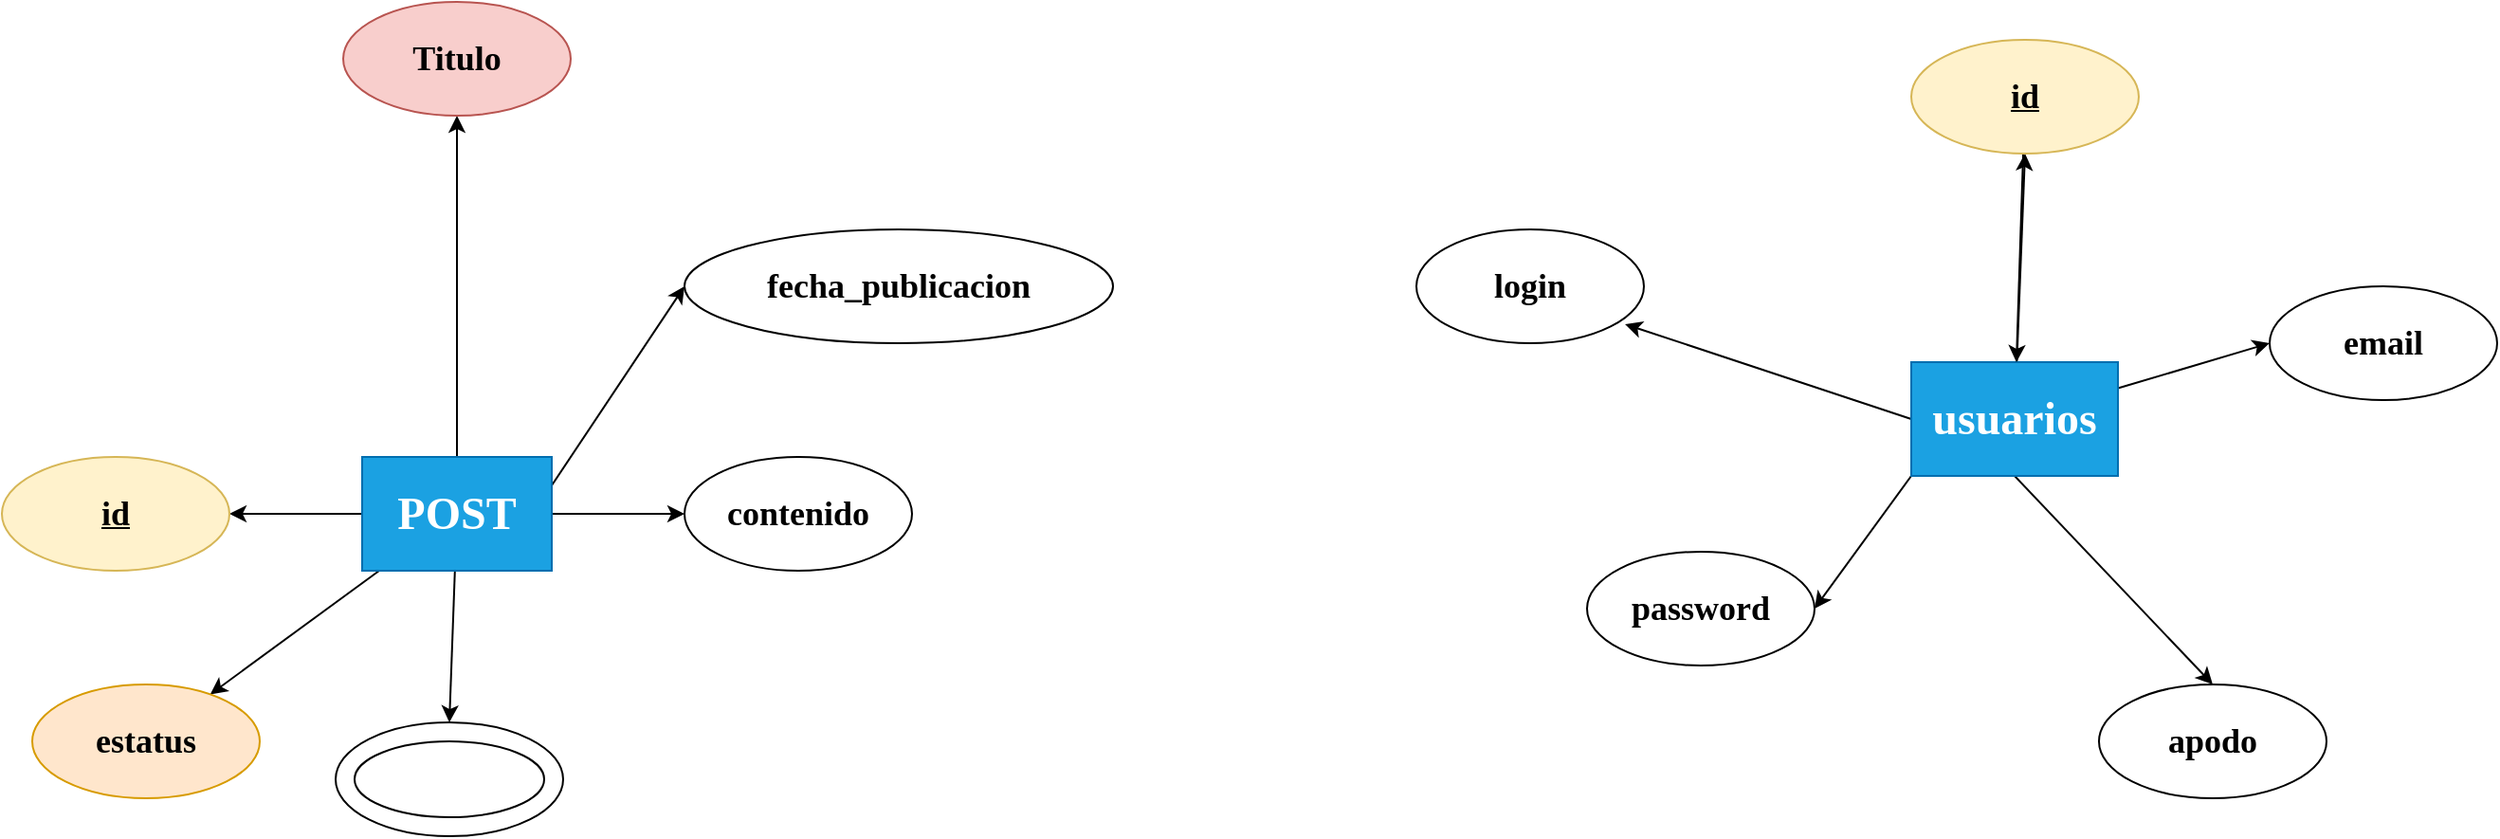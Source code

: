 <mxfile>
    <diagram id="kv2dZhu9A1cDMHJTARYv" name="Página-1">
        <mxGraphModel dx="1006" dy="626" grid="1" gridSize="10" guides="1" tooltips="1" connect="1" arrows="1" fold="1" page="1" pageScale="1" pageWidth="827" pageHeight="1169" math="0" shadow="0">
            <root>
                <mxCell id="0"/>
                <mxCell id="1" parent="0"/>
                <mxCell id="7" value="" style="edgeStyle=none;html=1;" edge="1" parent="1" source="2" target="6">
                    <mxGeometry relative="1" as="geometry"/>
                </mxCell>
                <mxCell id="9" value="" style="edgeStyle=none;html=1;" edge="1" parent="1" source="2" target="8">
                    <mxGeometry relative="1" as="geometry"/>
                </mxCell>
                <mxCell id="11" value="" style="edgeStyle=none;html=1;fontFamily=Comic Sans MS;fontColor=#000000;entryX=0.5;entryY=0;entryDx=0;entryDy=0;" edge="1" parent="1" source="2" target="10">
                    <mxGeometry relative="1" as="geometry">
                        <mxPoint x="412" y="600" as="targetPoint"/>
                    </mxGeometry>
                </mxCell>
                <mxCell id="20" value="" style="edgeStyle=none;html=1;fontFamily=Comic Sans MS;fontColor=#FFFFFF;" edge="1" parent="1" source="2" target="19">
                    <mxGeometry relative="1" as="geometry"/>
                </mxCell>
                <mxCell id="22" value="" style="edgeStyle=none;html=1;fontFamily=Comic Sans MS;fontColor=#000000;" edge="1" parent="1" source="2" target="21">
                    <mxGeometry relative="1" as="geometry"/>
                </mxCell>
                <mxCell id="25" style="edgeStyle=none;html=1;exitX=1;exitY=0.25;exitDx=0;exitDy=0;entryX=0;entryY=0.5;entryDx=0;entryDy=0;fontFamily=Comic Sans MS;fontColor=#000000;" edge="1" parent="1" source="2" target="24">
                    <mxGeometry relative="1" as="geometry"/>
                </mxCell>
                <mxCell id="2" value="&lt;h1&gt;&lt;font face=&quot;Comic Sans MS&quot;&gt;POST&lt;/font&gt;&lt;/h1&gt;" style="whiteSpace=wrap;html=1;align=center;fillColor=#1ba1e2;fontColor=#ffffff;strokeColor=#006EAF;gradientColor=none;" vertex="1" parent="1">
                    <mxGeometry x="364" y="470" width="100" height="60" as="geometry"/>
                </mxCell>
                <mxCell id="6" value="&lt;h2&gt;&lt;font face=&quot;Comic Sans MS&quot; color=&quot;#000000&quot;&gt;Titulo&lt;/font&gt;&lt;/h2&gt;" style="ellipse;whiteSpace=wrap;html=1;fillColor=#f8cecc;strokeColor=#b85450;" vertex="1" parent="1">
                    <mxGeometry x="354" y="230" width="120" height="60" as="geometry"/>
                </mxCell>
                <mxCell id="8" value="&lt;h2&gt;&lt;font color=&quot;#000000&quot; face=&quot;Comic Sans MS&quot;&gt;&lt;u&gt;id&lt;/u&gt;&lt;/font&gt;&lt;/h2&gt;" style="ellipse;whiteSpace=wrap;html=1;fillColor=#fff2cc;strokeColor=#d6b656;" vertex="1" parent="1">
                    <mxGeometry x="174" y="470" width="120" height="60" as="geometry"/>
                </mxCell>
                <mxCell id="10" value="" style="ellipse;whiteSpace=wrap;html=1;" vertex="1" parent="1">
                    <mxGeometry x="350" y="610" width="120" height="60" as="geometry"/>
                </mxCell>
                <mxCell id="12" value="&lt;h3&gt;&lt;font color=&quot;#ffffff&quot;&gt;Etiquetas&lt;/font&gt;&lt;/h3&gt;" style="ellipse;whiteSpace=wrap;html=1;fontFamily=Comic Sans MS;fontColor=#000000;gradientColor=none;" vertex="1" parent="1">
                    <mxGeometry x="360" y="620" width="100" height="40" as="geometry"/>
                </mxCell>
                <mxCell id="19" value="&lt;h2&gt;&lt;font color=&quot;#000000&quot; face=&quot;Comic Sans MS&quot;&gt;estatus&lt;/font&gt;&lt;/h2&gt;" style="ellipse;whiteSpace=wrap;html=1;fillColor=#ffe6cc;strokeColor=#d79b00;" vertex="1" parent="1">
                    <mxGeometry x="190" y="590" width="120" height="60" as="geometry"/>
                </mxCell>
                <mxCell id="21" value="&lt;h2&gt;&lt;font face=&quot;Comic Sans MS&quot;&gt;contenido&lt;/font&gt;&lt;/h2&gt;" style="ellipse;whiteSpace=wrap;html=1;" vertex="1" parent="1">
                    <mxGeometry x="534" y="470" width="120" height="60" as="geometry"/>
                </mxCell>
                <mxCell id="24" value="&lt;h2&gt;&lt;font face=&quot;Comic Sans MS&quot;&gt;fecha_publicacion&lt;/font&gt;&lt;/h2&gt;" style="ellipse;whiteSpace=wrap;html=1;" vertex="1" parent="1">
                    <mxGeometry x="534" y="350" width="226" height="60" as="geometry"/>
                </mxCell>
                <mxCell id="39" style="edgeStyle=none;html=1;entryX=0.5;entryY=1;entryDx=0;entryDy=0;fontFamily=Comic Sans MS;fontColor=#000000;" edge="1" parent="1" source="26" target="38">
                    <mxGeometry relative="1" as="geometry"/>
                </mxCell>
                <mxCell id="44" style="edgeStyle=none;html=1;exitX=0;exitY=0.5;exitDx=0;exitDy=0;entryX=0.917;entryY=0.833;entryDx=0;entryDy=0;fontFamily=Comic Sans MS;fontColor=#000000;entryPerimeter=0;" edge="1" parent="1" source="26" target="40">
                    <mxGeometry relative="1" as="geometry"/>
                </mxCell>
                <mxCell id="45" style="edgeStyle=none;html=1;exitX=0;exitY=1;exitDx=0;exitDy=0;entryX=1;entryY=0.5;entryDx=0;entryDy=0;fontFamily=Comic Sans MS;fontColor=#000000;" edge="1" parent="1" source="26" target="41">
                    <mxGeometry relative="1" as="geometry"/>
                </mxCell>
                <mxCell id="46" style="edgeStyle=none;html=1;exitX=0.5;exitY=1;exitDx=0;exitDy=0;entryX=0.5;entryY=0;entryDx=0;entryDy=0;fontFamily=Comic Sans MS;fontColor=#000000;" edge="1" parent="1" source="26" target="42">
                    <mxGeometry relative="1" as="geometry"/>
                </mxCell>
                <mxCell id="47" style="edgeStyle=none;html=1;entryX=0;entryY=0.5;entryDx=0;entryDy=0;fontFamily=Comic Sans MS;fontColor=#000000;" edge="1" parent="1" source="26" target="43">
                    <mxGeometry relative="1" as="geometry"/>
                </mxCell>
                <mxCell id="26" value="&lt;h1&gt;usuarios&lt;/h1&gt;" style="whiteSpace=wrap;html=1;fontFamily=Comic Sans MS;fontColor=#ffffff;fillColor=#1ba1e2;strokeColor=#006EAF;" vertex="1" parent="1">
                    <mxGeometry x="1181" y="420" width="109" height="60" as="geometry"/>
                </mxCell>
                <mxCell id="48" value="" style="edgeStyle=none;html=1;fontFamily=Comic Sans MS;fontColor=#000000;" edge="1" parent="1" source="38" target="26">
                    <mxGeometry relative="1" as="geometry"/>
                </mxCell>
                <mxCell id="38" value="&lt;h2&gt;&lt;font color=&quot;#000000&quot; face=&quot;Comic Sans MS&quot;&gt;&lt;u&gt;id&lt;/u&gt;&lt;/font&gt;&lt;/h2&gt;" style="ellipse;whiteSpace=wrap;html=1;fillColor=#fff2cc;strokeColor=#d6b656;" vertex="1" parent="1">
                    <mxGeometry x="1181" y="250" width="120" height="60" as="geometry"/>
                </mxCell>
                <mxCell id="40" value="&lt;h2&gt;&lt;font face=&quot;Comic Sans MS&quot;&gt;login&lt;/font&gt;&lt;/h2&gt;" style="ellipse;whiteSpace=wrap;html=1;" vertex="1" parent="1">
                    <mxGeometry x="920" y="350" width="120" height="60" as="geometry"/>
                </mxCell>
                <mxCell id="41" value="&lt;h2&gt;&lt;font face=&quot;Comic Sans MS&quot;&gt;password&lt;/font&gt;&lt;/h2&gt;" style="ellipse;whiteSpace=wrap;html=1;" vertex="1" parent="1">
                    <mxGeometry x="1010" y="520" width="120" height="60" as="geometry"/>
                </mxCell>
                <mxCell id="42" value="&lt;h2&gt;&lt;font face=&quot;Comic Sans MS&quot;&gt;apodo&lt;/font&gt;&lt;/h2&gt;" style="ellipse;whiteSpace=wrap;html=1;" vertex="1" parent="1">
                    <mxGeometry x="1280" y="590" width="120" height="60" as="geometry"/>
                </mxCell>
                <mxCell id="43" value="&lt;h2&gt;&lt;font face=&quot;Comic Sans MS&quot;&gt;email&lt;/font&gt;&lt;/h2&gt;" style="ellipse;whiteSpace=wrap;html=1;" vertex="1" parent="1">
                    <mxGeometry x="1370" y="380" width="120" height="60" as="geometry"/>
                </mxCell>
            </root>
        </mxGraphModel>
    </diagram>
</mxfile>